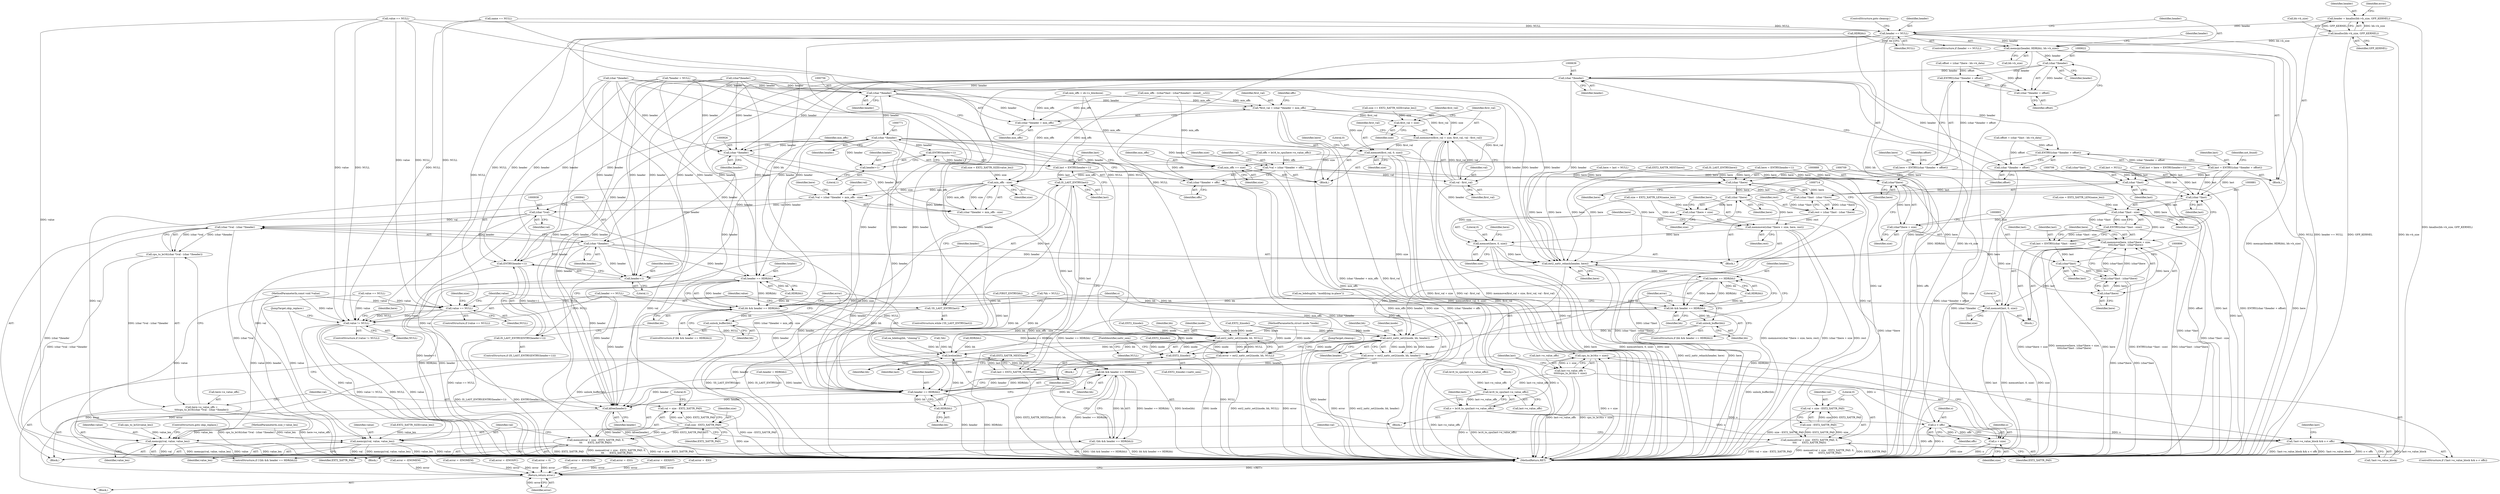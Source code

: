 digraph "0_linux_be0726d33cb8f411945884664924bed3cb8c70ee_10@API" {
"1000579" [label="(Call,header = kmalloc(bh->b_size, GFP_KERNEL))"];
"1000581" [label="(Call,kmalloc(bh->b_size, GFP_KERNEL))"];
"1000591" [label="(Call,header == NULL)"];
"1000595" [label="(Call,memcpy(header, HDR(bh), bh->b_size))"];
"1000621" [label="(Call,(char *)header)"];
"1000619" [label="(Call,ENTRY((char *)header + offset))"];
"1000617" [label="(Call,here = ENTRY((char *)header + offset))"];
"1000708" [label="(Call,(char *)here)"];
"1000704" [label="(Call,(char *)last - (char *)here)"];
"1000702" [label="(Call,rest = (char *)last - (char *)here)"];
"1000711" [label="(Call,memmove((char *)here + size, here, rest))"];
"1000719" [label="(Call,memset(here, 0, size))"];
"1000980" [label="(Call,ext2_xattr_rehash(header, here))"];
"1000986" [label="(Call,header == HDR(bh))"];
"1000984" [label="(Call,bh && header == HDR(bh))"];
"1000990" [label="(Call,unlock_buffer(bh))"];
"1000994" [label="(Call,ext2_xattr_set2(inode, bh, header))"];
"1000992" [label="(Call,error = ext2_xattr_set2(inode, bh, header))"];
"1001017" [label="(Return,return error;)"];
"1000999" [label="(Call,brelse(bh))"];
"1001003" [label="(Call,bh && header == HDR(bh))"];
"1001002" [label="(Call,!(bh && header == HDR(bh)))"];
"1001007" [label="(Call,HDR(bh))"];
"1001005" [label="(Call,header == HDR(bh))"];
"1001009" [label="(Call,kfree(header))"];
"1001014" [label="(Call,EXT2_I(inode))"];
"1000713" [label="(Call,(char *)here)"];
"1000712" [label="(Call,(char *)here + size)"];
"1000887" [label="(Call,(char*)here)"];
"1000884" [label="(Call,memmove(here, (char*)here + size,\n\t\t\t\t(char*)last - (char*)here))"];
"1000886" [label="(Call,(char*)here + size)"];
"1000895" [label="(Call,(char*)here)"];
"1000891" [label="(Call,(char*)last - (char*)here)"];
"1000620" [label="(Call,(char *)header + offset)"];
"1000638" [label="(Call,(char *)header)"];
"1000636" [label="(Call,ENTRY((char *)header + offset))"];
"1000634" [label="(Call,last = ENTRY((char *)header + offset))"];
"1000705" [label="(Call,(char *)last)"];
"1000880" [label="(Call,(char *)last)"];
"1000879" [label="(Call,(char *)last - size)"];
"1000878" [label="(Call,ENTRY((char *)last - size))"];
"1000876" [label="(Call,last = ENTRY((char *)last - size))"];
"1000892" [label="(Call,(char*)last)"];
"1000898" [label="(Call,memset(last, 0, size))"];
"1000637" [label="(Call,(char *)header + offset)"];
"1000755" [label="(Call,(char *)header)"];
"1000752" [label="(Call,*first_val = (char *)header + min_offs)"];
"1000807" [label="(Call,memmove(first_val + size, first_val, val - first_val))"];
"1000815" [label="(Call,memset(first_val, 0, size))"];
"1000824" [label="(Call,min_offs += size)"];
"1000928" [label="(Call,min_offs - size)"];
"1000922" [label="(Call,*val = (char *)header + min_offs - size)"];
"1000937" [label="(Call,(char *)val)"];
"1000936" [label="(Call,(char *)val - (char *)header)"];
"1000935" [label="(Call,cpu_to_le16((char *)val - (char *)header))"];
"1000931" [label="(Call,here->e_value_offs =\n\t\t\t\tcpu_to_le16((char *)val - (char *)header))"];
"1000943" [label="(Call,memset(val + size - EXT2_XATTR_PAD, 0,\n\t\t\t       EXT2_XATTR_PAD))"];
"1000944" [label="(Call,val + size - EXT2_XATTR_PAD)"];
"1000951" [label="(Call,memcpy(val, value, value_len))"];
"1000924" [label="(Call,(char *)header + min_offs - size)"];
"1000946" [label="(Call,size - EXT2_XATTR_PAD)"];
"1000858" [label="(Call,cpu_to_le16(o + size))"];
"1000854" [label="(Call,last->e_value_offs =\n\t\t\t\t\t\tcpu_to_le16(o + size))"];
"1000841" [label="(Call,le16_to_cpu(last->e_value_offs))"];
"1000839" [label="(Call,o = le16_to_cpu(last->e_value_offs))"];
"1000851" [label="(Call,o < offs)"];
"1000846" [label="(Call,!last->e_value_block && o < offs)"];
"1000859" [label="(Call,o + size)"];
"1000808" [label="(Call,first_val + size)"];
"1000812" [label="(Call,val - first_val)"];
"1000754" [label="(Call,(char *)header + min_offs)"];
"1000770" [label="(Call,(char *)header)"];
"1000767" [label="(Call,*val = (char *)header + offs)"];
"1000794" [label="(Call,memset(val + size - EXT2_XATTR_PAD, 0,\n\t\t\t\t       EXT2_XATTR_PAD))"];
"1000795" [label="(Call,val + size - EXT2_XATTR_PAD)"];
"1000802" [label="(Call,memcpy(val, value, value_len))"];
"1000769" [label="(Call,(char *)header + offs)"];
"1000829" [label="(Call,ENTRY(header+1))"];
"1000827" [label="(Call,last = ENTRY(header+1))"];
"1000835" [label="(Call,IS_LAST_ENTRY(last))"];
"1000834" [label="(Call,!IS_LAST_ENTRY(last))"];
"1000864" [label="(Call,EXT2_XATTR_NEXT(last))"];
"1000862" [label="(Call,last = EXT2_XATTR_NEXT(last))"];
"1000830" [label="(Call,header+1)"];
"1000925" [label="(Call,(char *)header)"];
"1000940" [label="(Call,(char *)header)"];
"1000958" [label="(Call,ENTRY(header+1))"];
"1000957" [label="(Call,IS_LAST_ENTRY(ENTRY(header+1)))"];
"1000959" [label="(Call,header+1)"];
"1000966" [label="(Call,header == HDR(bh))"];
"1000964" [label="(Call,bh && header == HDR(bh))"];
"1000970" [label="(Call,unlock_buffer(bh))"];
"1000974" [label="(Call,ext2_xattr_set2(inode, bh, NULL))"];
"1000972" [label="(Call,error = ext2_xattr_set2(inode, bh, NULL))"];
"1000867" [label="(Call,value == NULL)"];
"1000903" [label="(Call,value != NULL)"];
"1000930" [label="(Identifier,size)"];
"1000129" [label="(MethodParameterIn,const void *value)"];
"1000980" [label="(Call,ext2_xattr_rehash(header, here))"];
"1000840" [label="(Identifier,o)"];
"1000810" [label="(Identifier,size)"];
"1000960" [label="(Identifier,header)"];
"1000770" [label="(Call,(char *)header)"];
"1000883" [label="(Identifier,size)"];
"1000620" [label="(Call,(char *)header + offset)"];
"1000687" [label="(Call,here = ENTRY(header+1))"];
"1001019" [label="(MethodReturn,RET)"];
"1000929" [label="(Identifier,min_offs)"];
"1000651" [label="(Call,error = -ENOMEM)"];
"1000817" [label="(Literal,0)"];
"1000873" [label="(Identifier,size)"];
"1000783" [label="(Call,size == EXT2_XATTR_SIZE(value_len))"];
"1000444" [label="(Call,here = last = NULL)"];
"1000879" [label="(Call,(char *)last - size)"];
"1000835" [label="(Call,IS_LAST_ENTRY(last))"];
"1000568" [label="(Block,)"];
"1000722" [label="(Identifier,size)"];
"1000955" [label="(JumpTarget,skip_replace:)"];
"1000925" [label="(Call,(char *)header)"];
"1000847" [label="(Call,!last->e_value_block)"];
"1000295" [label="(Call,IS_LAST_ENTRY(here))"];
"1000703" [label="(Identifier,rest)"];
"1000599" [label="(Call,bh->b_size)"];
"1000949" [label="(Literal,0)"];
"1000826" [label="(Identifier,size)"];
"1000979" [label="(Block,)"];
"1000864" [label="(Call,EXT2_XATTR_NEXT(last))"];
"1000581" [label="(Call,kmalloc(bh->b_size, GFP_KERNEL))"];
"1000897" [label="(Identifier,here)"];
"1000988" [label="(Call,HDR(bh))"];
"1000852" [label="(Identifier,o)"];
"1000796" [label="(Identifier,val)"];
"1001000" [label="(Identifier,bh)"];
"1000865" [label="(Identifier,last)"];
"1000695" [label="(Block,)"];
"1000877" [label="(Identifier,last)"];
"1000933" [label="(Identifier,here)"];
"1000173" [label="(Call,value == NULL)"];
"1000594" [label="(ControlStructure,goto cleanup;)"];
"1000952" [label="(Identifier,val)"];
"1000708" [label="(Call,(char *)here)"];
"1001018" [label="(Identifier,error)"];
"1000829" [label="(Call,ENTRY(header+1))"];
"1000592" [label="(Identifier,header)"];
"1000586" [label="(Call,error = -ENOMEM)"];
"1000856" [label="(Identifier,last)"];
"1000757" [label="(Identifier,header)"];
"1000859" [label="(Call,o + size)"];
"1000931" [label="(Call,here->e_value_offs =\n\t\t\t\tcpu_to_le16((char *)val - (char *)header))"];
"1000809" [label="(Identifier,first_val)"];
"1000585" [label="(Identifier,GFP_KERNEL)"];
"1001014" [label="(Call,EXT2_I(inode))"];
"1000965" [label="(Identifier,bh)"];
"1000301" [label="(Call,EXT2_XATTR_NEXT(here))"];
"1000985" [label="(Identifier,bh)"];
"1000800" [label="(Literal,0)"];
"1000596" [label="(Identifier,header)"];
"1000993" [label="(Identifier,error)"];
"1001004" [label="(Identifier,bh)"];
"1000940" [label="(Call,(char *)header)"];
"1000828" [label="(Identifier,last)"];
"1000915" [label="(Block,)"];
"1000837" [label="(Block,)"];
"1000792" [label="(Call,cpu_to_le32(value_len))"];
"1000869" [label="(Identifier,NULL)"];
"1000839" [label="(Call,o = le16_to_cpu(last->e_value_offs))"];
"1000983" [label="(ControlStructure,if (bh && header == HDR(bh)))"];
"1000812" [label="(Call,val - first_val)"];
"1000711" [label="(Call,memmove((char *)here + size, here, rest))"];
"1000946" [label="(Call,size - EXT2_XATTR_PAD)"];
"1000814" [label="(Identifier,first_val)"];
"1000715" [label="(Identifier,here)"];
"1000803" [label="(Identifier,val)"];
"1000797" [label="(Call,size - EXT2_XATTR_PAD)"];
"1001017" [label="(Return,return error;)"];
"1000625" [label="(Call,offset = (char *)last - bh->b_data)"];
"1000821" [label="(Identifier,here)"];
"1001009" [label="(Call,kfree(header))"];
"1000818" [label="(Identifier,size)"];
"1000970" [label="(Call,unlock_buffer(bh))"];
"1000787" [label="(Block,)"];
"1000884" [label="(Call,memmove(here, (char*)here + size,\n\t\t\t\t(char*)last - (char*)here))"];
"1000959" [label="(Call,header+1)"];
"1000845" [label="(ControlStructure,if (!last->e_value_block && o < offs))"];
"1000991" [label="(Identifier,bh)"];
"1000801" [label="(Identifier,EXT2_XATTR_PAD)"];
"1000986" [label="(Call,header == HDR(bh))"];
"1000939" [label="(Identifier,val)"];
"1000752" [label="(Call,*first_val = (char *)header + min_offs)"];
"1000846" [label="(Call,!last->e_value_block && o < offs)"];
"1000886" [label="(Call,(char*)here + size)"];
"1001013" [label="(Call,EXT2_I(inode)->xattr_sem)"];
"1000641" [label="(Identifier,offset)"];
"1000996" [label="(Identifier,bh)"];
"1000943" [label="(Call,memset(val + size - EXT2_XATTR_PAD, 0,\n\t\t\t       EXT2_XATTR_PAD))"];
"1000950" [label="(Identifier,EXT2_XATTR_PAD)"];
"1000899" [label="(Identifier,last)"];
"1000281" [label="(Call,EXT2_I(inode))"];
"1000755" [label="(Call,(char *)header)"];
"1000872" [label="(Call,size = EXT2_XATTR_LEN(name_len))"];
"1000597" [label="(Call,HDR(bh))"];
"1001007" [label="(Call,HDR(bh))"];
"1000640" [label="(Identifier,header)"];
"1000523" [label="(Call,error = -ENOSPC)"];
"1000685" [label="(Call,last = here = ENTRY(header+1))"];
"1000935" [label="(Call,cpu_to_le16((char *)val - (char *)header))"];
"1000802" [label="(Call,memcpy(val, value, value_len))"];
"1000126" [label="(MethodParameterIn,struct inode *inode)"];
"1000836" [label="(Identifier,last)"];
"1000702" [label="(Call,rest = (char *)last - (char *)here)"];
"1000901" [label="(Identifier,size)"];
"1000834" [label="(Call,!IS_LAST_ENTRY(last))"];
"1000833" [label="(ControlStructure,while (!IS_LAST_ENTRY(last)))"];
"1000957" [label="(Call,IS_LAST_ENTRY(ENTRY(header+1)))"];
"1000968" [label="(Call,HDR(bh))"];
"1000419" [label="(Call,min_offs - ((char*)last - (char*)header) - sizeof(__u32))"];
"1000966" [label="(Call,header == HDR(bh))"];
"1001006" [label="(Identifier,header)"];
"1000591" [label="(Call,header == NULL)"];
"1000895" [label="(Call,(char*)here)"];
"1000878" [label="(Call,ENTRY((char *)last - size))"];
"1000853" [label="(Identifier,offs)"];
"1000576" [label="(Call,ea_bdebug(bh, \"cloning\"))"];
"1000917" [label="(Call,size = EXT2_XATTR_SIZE(value_len))"];
"1000725" [label="(Identifier,here)"];
"1000841" [label="(Call,le16_to_cpu(last->e_value_offs))"];
"1000861" [label="(Identifier,size)"];
"1000211" [label="(Call,EXT2_I(inode))"];
"1000769" [label="(Call,(char *)header + offs)"];
"1000898" [label="(Call,memset(last, 0, size))"];
"1000982" [label="(Identifier,here)"];
"1000999" [label="(Call,brelse(bh))"];
"1000582" [label="(Call,bh->b_size)"];
"1000718" [label="(Identifier,rest)"];
"1000712" [label="(Call,(char *)here + size)"];
"1000758" [label="(Identifier,min_offs)"];
"1000889" [label="(Identifier,here)"];
"1000954" [label="(Identifier,value_len)"];
"1000942" [label="(Identifier,header)"];
"1000721" [label="(Literal,0)"];
"1000974" [label="(Call,ext2_xattr_set2(inode, bh, NULL))"];
"1000140" [label="(Call,*bh = NULL)"];
"1000892" [label="(Call,(char*)last)"];
"1000904" [label="(Identifier,value)"];
"1000815" [label="(Call,memset(first_val, 0, size))"];
"1000832" [label="(Literal,1)"];
"1000922" [label="(Call,*val = (char *)header + min_offs - size)"];
"1000580" [label="(Identifier,header)"];
"1000890" [label="(Identifier,size)"];
"1000768" [label="(Identifier,val)"];
"1000621" [label="(Call,(char *)header)"];
"1000867" [label="(Call,value == NULL)"];
"1000403" [label="(Call,le16_to_cpu(last->e_value_offs))"];
"1000461" [label="(Call,error = 0)"];
"1000767" [label="(Call,*val = (char *)header + offs)"];
"1001001" [label="(ControlStructure,if (!(bh && header == HDR(bh))))"];
"1000936" [label="(Call,(char *)val - (char *)header)"];
"1000987" [label="(Identifier,header)"];
"1000981" [label="(Identifier,header)"];
"1001015" [label="(Identifier,inode)"];
"1000807" [label="(Call,memmove(first_val + size, first_val, val - first_val))"];
"1000220" [label="(Call,EXT2_I(inode))"];
"1000794" [label="(Call,memset(val + size - EXT2_XATTR_PAD, 0,\n\t\t\t\t       EXT2_XATTR_PAD))"];
"1000994" [label="(Call,ext2_xattr_set2(inode, bh, header))"];
"1000808" [label="(Call,first_val + size)"];
"1000963" [label="(ControlStructure,if (bh && header == HDR(bh)))"];
"1000855" [label="(Call,last->e_value_offs)"];
"1000976" [label="(Identifier,bh)"];
"1000891" [label="(Call,(char*)last - (char*)here)"];
"1000997" [label="(Identifier,header)"];
"1000998" [label="(JumpTarget,cleanup:)"];
"1000923" [label="(Identifier,val)"];
"1000707" [label="(Identifier,last)"];
"1000452" [label="(Call,error = -ENODATA)"];
"1000619" [label="(Call,ENTRY((char *)header + offset))"];
"1000228" [label="(Call,!bh)"];
"1000990" [label="(Call,unlock_buffer(bh))"];
"1000894" [label="(Identifier,last)"];
"1000967" [label="(Identifier,header)"];
"1000795" [label="(Call,val + size - EXT2_XATTR_PAD)"];
"1000180" [label="(Call,name == NULL)"];
"1000947" [label="(Identifier,size)"];
"1000992" [label="(Call,error = ext2_xattr_set2(inode, bh, header))"];
"1000860" [label="(Identifier,o)"];
"1000587" [label="(Identifier,error)"];
"1000423" [label="(Call,(char*)last)"];
"1000223" [label="(Call,error = -EIO)"];
"1000858" [label="(Call,cpu_to_le16(o + size))"];
"1000130" [label="(MethodParameterIn,size_t value_len)"];
"1000465" [label="(Call,value == NULL)"];
"1001002" [label="(Call,!(bh && header == HDR(bh)))"];
"1000710" [label="(Identifier,here)"];
"1001008" [label="(Identifier,bh)"];
"1001003" [label="(Call,bh && header == HDR(bh))"];
"1000854" [label="(Call,last->e_value_offs =\n\t\t\t\t\t\tcpu_to_le16(o + size))"];
"1001010" [label="(Identifier,header)"];
"1000825" [label="(Identifier,min_offs)"];
"1000903" [label="(Call,value != NULL)"];
"1000816" [label="(Identifier,first_val)"];
"1000754" [label="(Call,(char *)header + min_offs)"];
"1000851" [label="(Call,o < offs)"];
"1000663" [label="(Call,(char *)header)"];
"1000753" [label="(Identifier,first_val)"];
"1000995" [label="(Identifier,inode)"];
"1000868" [label="(Identifier,value)"];
"1000876" [label="(Call,last = ENTRY((char *)last - size))"];
"1001005" [label="(Call,header == HDR(bh))"];
"1000291" [label="(Call,FIRST_ENTRY(bh))"];
"1000618" [label="(Identifier,here)"];
"1000973" [label="(Identifier,error)"];
"1000882" [label="(Identifier,last)"];
"1000958" [label="(Call,ENTRY(header+1))"];
"1000471" [label="(Call,error = -EEXIST)"];
"1000595" [label="(Call,memcpy(header, HDR(bh), bh->b_size))"];
"1000945" [label="(Identifier,val)"];
"1000927" [label="(Identifier,header)"];
"1000697" [label="(Call,size = EXT2_XATTR_LEN(name_len))"];
"1000951" [label="(Call,memcpy(val, value, value_len))"];
"1000900" [label="(Literal,0)"];
"1000638" [label="(Call,(char *)header)"];
"1000961" [label="(Literal,1)"];
"1000880" [label="(Call,(char *)last)"];
"1000905" [label="(Identifier,NULL)"];
"1000805" [label="(Identifier,value_len)"];
"1000806" [label="(ControlStructure,goto skip_replace;)"];
"1000656" [label="(Call,header == NULL)"];
"1000761" [label="(Identifier,offs)"];
"1000626" [label="(Identifier,offset)"];
"1000804" [label="(Identifier,value)"];
"1000937" [label="(Call,(char *)val)"];
"1000953" [label="(Identifier,value)"];
"1000919" [label="(Call,EXT2_XATTR_SIZE(value_len))"];
"1000750" [label="(Block,)"];
"1000560" [label="(Call,ea_bdebug(bh, \"modifying in-place\"))"];
"1000716" [label="(Identifier,size)"];
"1000760" [label="(Call,offs = le16_to_cpu(here->e_value_offs))"];
"1000579" [label="(Call,header = kmalloc(bh->b_size, GFP_KERNEL))"];
"1000717" [label="(Identifier,here)"];
"1000928" [label="(Call,min_offs - size)"];
"1000637" [label="(Call,(char *)header + offset)"];
"1000705" [label="(Call,(char *)last)"];
"1000887" [label="(Call,(char*)here)"];
"1000284" [label="(Call,error = -EIO)"];
"1000446" [label="(Call,last = NULL)"];
"1000634" [label="(Call,last = ENTRY((char *)header + offset))"];
"1000152" [label="(Call,min_offs = sb->s_blocksize)"];
"1000831" [label="(Identifier,header)"];
"1000849" [label="(Identifier,last)"];
"1000909" [label="(Identifier,here)"];
"1000132" [label="(Block,)"];
"1000962" [label="(Block,)"];
"1000773" [label="(Identifier,offs)"];
"1000623" [label="(Identifier,header)"];
"1000617" [label="(Call,here = ENTRY((char *)header + offset))"];
"1000870" [label="(Block,)"];
"1000971" [label="(Identifier,bh)"];
"1000977" [label="(Identifier,NULL)"];
"1000246" [label="(Call,HDR(bh))"];
"1000636" [label="(Call,ENTRY((char *)header + offset))"];
"1000932" [label="(Call,here->e_value_offs)"];
"1000772" [label="(Identifier,header)"];
"1000830" [label="(Call,header+1)"];
"1000866" [label="(ControlStructure,if (value == NULL))"];
"1000720" [label="(Identifier,here)"];
"1000244" [label="(Call,header = HDR(bh))"];
"1000811" [label="(Identifier,first_val)"];
"1000813" [label="(Identifier,val)"];
"1000924" [label="(Call,(char *)header + min_offs - size)"];
"1000863" [label="(Identifier,last)"];
"1000827" [label="(Call,last = ENTRY(header+1))"];
"1000593" [label="(Identifier,NULL)"];
"1000604" [label="(Identifier,header)"];
"1000972" [label="(Call,error = ext2_xattr_set2(inode, bh, NULL))"];
"1000776" [label="(Identifier,size)"];
"1000984" [label="(Call,bh && header == HDR(bh))"];
"1000590" [label="(ControlStructure,if (header == NULL))"];
"1000944" [label="(Call,val + size - EXT2_XATTR_PAD)"];
"1000635" [label="(Identifier,last)"];
"1000842" [label="(Call,last->e_value_offs)"];
"1000902" [label="(ControlStructure,if (value != NULL))"];
"1000719" [label="(Call,memset(here, 0, size))"];
"1001016" [label="(FieldIdentifier,xattr_sem)"];
"1000885" [label="(Identifier,here)"];
"1000624" [label="(Identifier,offset)"];
"1000704" [label="(Call,(char *)last - (char *)here)"];
"1000144" [label="(Call,*header = NULL)"];
"1000426" [label="(Call,(char*)header)"];
"1000824" [label="(Call,min_offs += size)"];
"1000948" [label="(Identifier,EXT2_XATTR_PAD)"];
"1000956" [label="(ControlStructure,if (IS_LAST_ENTRY(ENTRY(header+1))))"];
"1000975" [label="(Identifier,inode)"];
"1000713" [label="(Call,(char *)here)"];
"1000608" [label="(Call,offset = (char *)here - bh->b_data)"];
"1000862" [label="(Call,last = EXT2_XATTR_NEXT(last))"];
"1000694" [label="(Identifier,not_found)"];
"1000964" [label="(Call,bh && header == HDR(bh))"];
"1000579" -> "1000568"  [label="AST: "];
"1000579" -> "1000581"  [label="CFG: "];
"1000580" -> "1000579"  [label="AST: "];
"1000581" -> "1000579"  [label="AST: "];
"1000587" -> "1000579"  [label="CFG: "];
"1000579" -> "1001019"  [label="DDG: kmalloc(bh->b_size, GFP_KERNEL)"];
"1000581" -> "1000579"  [label="DDG: bh->b_size"];
"1000581" -> "1000579"  [label="DDG: GFP_KERNEL"];
"1000579" -> "1000591"  [label="DDG: header"];
"1000581" -> "1000585"  [label="CFG: "];
"1000582" -> "1000581"  [label="AST: "];
"1000585" -> "1000581"  [label="AST: "];
"1000581" -> "1001019"  [label="DDG: bh->b_size"];
"1000581" -> "1001019"  [label="DDG: GFP_KERNEL"];
"1000581" -> "1000595"  [label="DDG: bh->b_size"];
"1000591" -> "1000590"  [label="AST: "];
"1000591" -> "1000593"  [label="CFG: "];
"1000592" -> "1000591"  [label="AST: "];
"1000593" -> "1000591"  [label="AST: "];
"1000594" -> "1000591"  [label="CFG: "];
"1000596" -> "1000591"  [label="CFG: "];
"1000591" -> "1001019"  [label="DDG: header"];
"1000591" -> "1001019"  [label="DDG: header == NULL"];
"1000591" -> "1001019"  [label="DDG: NULL"];
"1000180" -> "1000591"  [label="DDG: NULL"];
"1000465" -> "1000591"  [label="DDG: NULL"];
"1000591" -> "1000595"  [label="DDG: header"];
"1000591" -> "1000867"  [label="DDG: NULL"];
"1000591" -> "1000903"  [label="DDG: NULL"];
"1000591" -> "1000974"  [label="DDG: NULL"];
"1000591" -> "1001005"  [label="DDG: header"];
"1000591" -> "1001009"  [label="DDG: header"];
"1000595" -> "1000568"  [label="AST: "];
"1000595" -> "1000599"  [label="CFG: "];
"1000596" -> "1000595"  [label="AST: "];
"1000597" -> "1000595"  [label="AST: "];
"1000599" -> "1000595"  [label="AST: "];
"1000604" -> "1000595"  [label="CFG: "];
"1000595" -> "1001019"  [label="DDG: bh->b_size"];
"1000595" -> "1001019"  [label="DDG: memcpy(header, HDR(bh), bh->b_size)"];
"1000595" -> "1001019"  [label="DDG: HDR(bh)"];
"1000597" -> "1000595"  [label="DDG: bh"];
"1000595" -> "1000621"  [label="DDG: header"];
"1000621" -> "1000620"  [label="AST: "];
"1000621" -> "1000623"  [label="CFG: "];
"1000622" -> "1000621"  [label="AST: "];
"1000623" -> "1000621"  [label="AST: "];
"1000624" -> "1000621"  [label="CFG: "];
"1000621" -> "1000619"  [label="DDG: header"];
"1000621" -> "1000620"  [label="DDG: header"];
"1000621" -> "1000638"  [label="DDG: header"];
"1000619" -> "1000617"  [label="AST: "];
"1000619" -> "1000620"  [label="CFG: "];
"1000620" -> "1000619"  [label="AST: "];
"1000617" -> "1000619"  [label="CFG: "];
"1000619" -> "1000617"  [label="DDG: (char *)header + offset"];
"1000608" -> "1000619"  [label="DDG: offset"];
"1000617" -> "1000568"  [label="AST: "];
"1000618" -> "1000617"  [label="AST: "];
"1000626" -> "1000617"  [label="CFG: "];
"1000617" -> "1001019"  [label="DDG: here"];
"1000617" -> "1000708"  [label="DDG: here"];
"1000617" -> "1000887"  [label="DDG: here"];
"1000617" -> "1000980"  [label="DDG: here"];
"1000708" -> "1000704"  [label="AST: "];
"1000708" -> "1000710"  [label="CFG: "];
"1000709" -> "1000708"  [label="AST: "];
"1000710" -> "1000708"  [label="AST: "];
"1000704" -> "1000708"  [label="CFG: "];
"1000708" -> "1000704"  [label="DDG: here"];
"1000444" -> "1000708"  [label="DDG: here"];
"1000687" -> "1000708"  [label="DDG: here"];
"1000295" -> "1000708"  [label="DDG: here"];
"1000301" -> "1000708"  [label="DDG: here"];
"1000708" -> "1000713"  [label="DDG: here"];
"1000704" -> "1000702"  [label="AST: "];
"1000705" -> "1000704"  [label="AST: "];
"1000702" -> "1000704"  [label="CFG: "];
"1000704" -> "1001019"  [label="DDG: (char *)last"];
"1000704" -> "1000702"  [label="DDG: (char *)last"];
"1000704" -> "1000702"  [label="DDG: (char *)here"];
"1000705" -> "1000704"  [label="DDG: last"];
"1000702" -> "1000695"  [label="AST: "];
"1000703" -> "1000702"  [label="AST: "];
"1000714" -> "1000702"  [label="CFG: "];
"1000702" -> "1001019"  [label="DDG: (char *)last - (char *)here"];
"1000702" -> "1000711"  [label="DDG: rest"];
"1000711" -> "1000695"  [label="AST: "];
"1000711" -> "1000718"  [label="CFG: "];
"1000712" -> "1000711"  [label="AST: "];
"1000717" -> "1000711"  [label="AST: "];
"1000718" -> "1000711"  [label="AST: "];
"1000720" -> "1000711"  [label="CFG: "];
"1000711" -> "1001019"  [label="DDG: memmove((char *)here + size, here, rest)"];
"1000711" -> "1001019"  [label="DDG: (char *)here + size"];
"1000711" -> "1001019"  [label="DDG: rest"];
"1000713" -> "1000711"  [label="DDG: here"];
"1000697" -> "1000711"  [label="DDG: size"];
"1000711" -> "1000719"  [label="DDG: here"];
"1000719" -> "1000695"  [label="AST: "];
"1000719" -> "1000722"  [label="CFG: "];
"1000720" -> "1000719"  [label="AST: "];
"1000721" -> "1000719"  [label="AST: "];
"1000722" -> "1000719"  [label="AST: "];
"1000725" -> "1000719"  [label="CFG: "];
"1000719" -> "1001019"  [label="DDG: here"];
"1000719" -> "1001019"  [label="DDG: memset(here, 0, size)"];
"1000719" -> "1001019"  [label="DDG: size"];
"1000697" -> "1000719"  [label="DDG: size"];
"1000719" -> "1000980"  [label="DDG: here"];
"1000980" -> "1000979"  [label="AST: "];
"1000980" -> "1000982"  [label="CFG: "];
"1000981" -> "1000980"  [label="AST: "];
"1000982" -> "1000980"  [label="AST: "];
"1000985" -> "1000980"  [label="CFG: "];
"1000980" -> "1001019"  [label="DDG: here"];
"1000980" -> "1001019"  [label="DDG: ext2_xattr_rehash(header, here)"];
"1000426" -> "1000980"  [label="DDG: header"];
"1000638" -> "1000980"  [label="DDG: header"];
"1000940" -> "1000980"  [label="DDG: header"];
"1000144" -> "1000980"  [label="DDG: header"];
"1000770" -> "1000980"  [label="DDG: header"];
"1000663" -> "1000980"  [label="DDG: header"];
"1000884" -> "1000980"  [label="DDG: here"];
"1000444" -> "1000980"  [label="DDG: here"];
"1000687" -> "1000980"  [label="DDG: here"];
"1000295" -> "1000980"  [label="DDG: here"];
"1000301" -> "1000980"  [label="DDG: here"];
"1000980" -> "1000986"  [label="DDG: header"];
"1000980" -> "1000994"  [label="DDG: header"];
"1000986" -> "1000984"  [label="AST: "];
"1000986" -> "1000988"  [label="CFG: "];
"1000987" -> "1000986"  [label="AST: "];
"1000988" -> "1000986"  [label="AST: "];
"1000984" -> "1000986"  [label="CFG: "];
"1000986" -> "1001019"  [label="DDG: HDR(bh)"];
"1000986" -> "1000984"  [label="DDG: header"];
"1000986" -> "1000984"  [label="DDG: HDR(bh)"];
"1000988" -> "1000986"  [label="DDG: bh"];
"1000986" -> "1000994"  [label="DDG: header"];
"1000984" -> "1000983"  [label="AST: "];
"1000984" -> "1000985"  [label="CFG: "];
"1000985" -> "1000984"  [label="AST: "];
"1000991" -> "1000984"  [label="CFG: "];
"1000993" -> "1000984"  [label="CFG: "];
"1000291" -> "1000984"  [label="DDG: bh"];
"1000597" -> "1000984"  [label="DDG: bh"];
"1000988" -> "1000984"  [label="DDG: bh"];
"1000140" -> "1000984"  [label="DDG: bh"];
"1000560" -> "1000984"  [label="DDG: bh"];
"1000984" -> "1000990"  [label="DDG: bh"];
"1000984" -> "1000994"  [label="DDG: bh"];
"1000984" -> "1001003"  [label="DDG: header == HDR(bh)"];
"1000990" -> "1000983"  [label="AST: "];
"1000990" -> "1000991"  [label="CFG: "];
"1000991" -> "1000990"  [label="AST: "];
"1000993" -> "1000990"  [label="CFG: "];
"1000990" -> "1001019"  [label="DDG: unlock_buffer(bh)"];
"1000990" -> "1000994"  [label="DDG: bh"];
"1000994" -> "1000992"  [label="AST: "];
"1000994" -> "1000997"  [label="CFG: "];
"1000995" -> "1000994"  [label="AST: "];
"1000996" -> "1000994"  [label="AST: "];
"1000997" -> "1000994"  [label="AST: "];
"1000992" -> "1000994"  [label="CFG: "];
"1000994" -> "1001019"  [label="DDG: header"];
"1000994" -> "1000992"  [label="DDG: inode"];
"1000994" -> "1000992"  [label="DDG: bh"];
"1000994" -> "1000992"  [label="DDG: header"];
"1000220" -> "1000994"  [label="DDG: inode"];
"1000211" -> "1000994"  [label="DDG: inode"];
"1000126" -> "1000994"  [label="DDG: inode"];
"1000994" -> "1000999"  [label="DDG: bh"];
"1000994" -> "1001005"  [label="DDG: header"];
"1000994" -> "1001009"  [label="DDG: header"];
"1000994" -> "1001014"  [label="DDG: inode"];
"1000992" -> "1000979"  [label="AST: "];
"1000993" -> "1000992"  [label="AST: "];
"1000998" -> "1000992"  [label="CFG: "];
"1000992" -> "1001019"  [label="DDG: error"];
"1000992" -> "1001019"  [label="DDG: ext2_xattr_set2(inode, bh, header)"];
"1000992" -> "1001017"  [label="DDG: error"];
"1001017" -> "1000132"  [label="AST: "];
"1001017" -> "1001018"  [label="CFG: "];
"1001018" -> "1001017"  [label="AST: "];
"1001019" -> "1001017"  [label="CFG: "];
"1001017" -> "1001019"  [label="DDG: <RET>"];
"1001018" -> "1001017"  [label="DDG: error"];
"1000284" -> "1001017"  [label="DDG: error"];
"1000523" -> "1001017"  [label="DDG: error"];
"1000471" -> "1001017"  [label="DDG: error"];
"1000651" -> "1001017"  [label="DDG: error"];
"1000586" -> "1001017"  [label="DDG: error"];
"1000972" -> "1001017"  [label="DDG: error"];
"1000452" -> "1001017"  [label="DDG: error"];
"1000461" -> "1001017"  [label="DDG: error"];
"1000223" -> "1001017"  [label="DDG: error"];
"1000999" -> "1000132"  [label="AST: "];
"1000999" -> "1001000"  [label="CFG: "];
"1001000" -> "1000999"  [label="AST: "];
"1001004" -> "1000999"  [label="CFG: "];
"1000999" -> "1001019"  [label="DDG: brelse(bh)"];
"1000291" -> "1000999"  [label="DDG: bh"];
"1000576" -> "1000999"  [label="DDG: bh"];
"1000140" -> "1000999"  [label="DDG: bh"];
"1000228" -> "1000999"  [label="DDG: bh"];
"1000974" -> "1000999"  [label="DDG: bh"];
"1000246" -> "1000999"  [label="DDG: bh"];
"1000999" -> "1001003"  [label="DDG: bh"];
"1000999" -> "1001007"  [label="DDG: bh"];
"1001003" -> "1001002"  [label="AST: "];
"1001003" -> "1001004"  [label="CFG: "];
"1001003" -> "1001005"  [label="CFG: "];
"1001004" -> "1001003"  [label="AST: "];
"1001005" -> "1001003"  [label="AST: "];
"1001002" -> "1001003"  [label="CFG: "];
"1001003" -> "1001019"  [label="DDG: bh"];
"1001003" -> "1001019"  [label="DDG: header == HDR(bh)"];
"1001003" -> "1001002"  [label="DDG: bh"];
"1001003" -> "1001002"  [label="DDG: header == HDR(bh)"];
"1001007" -> "1001003"  [label="DDG: bh"];
"1000964" -> "1001003"  [label="DDG: header == HDR(bh)"];
"1001005" -> "1001003"  [label="DDG: header"];
"1001005" -> "1001003"  [label="DDG: HDR(bh)"];
"1001002" -> "1001001"  [label="AST: "];
"1001010" -> "1001002"  [label="CFG: "];
"1001015" -> "1001002"  [label="CFG: "];
"1001002" -> "1001019"  [label="DDG: bh && header == HDR(bh)"];
"1001002" -> "1001019"  [label="DDG: !(bh && header == HDR(bh))"];
"1001007" -> "1001005"  [label="AST: "];
"1001007" -> "1001008"  [label="CFG: "];
"1001008" -> "1001007"  [label="AST: "];
"1001005" -> "1001007"  [label="CFG: "];
"1001007" -> "1001005"  [label="DDG: bh"];
"1001006" -> "1001005"  [label="AST: "];
"1001005" -> "1001019"  [label="DDG: HDR(bh)"];
"1001005" -> "1001019"  [label="DDG: header"];
"1000426" -> "1001005"  [label="DDG: header"];
"1000966" -> "1001005"  [label="DDG: header"];
"1000244" -> "1001005"  [label="DDG: header"];
"1000144" -> "1001005"  [label="DDG: header"];
"1000656" -> "1001005"  [label="DDG: header"];
"1000638" -> "1001005"  [label="DDG: header"];
"1000940" -> "1001005"  [label="DDG: header"];
"1000770" -> "1001005"  [label="DDG: header"];
"1000663" -> "1001005"  [label="DDG: header"];
"1001005" -> "1001009"  [label="DDG: header"];
"1001009" -> "1001001"  [label="AST: "];
"1001009" -> "1001010"  [label="CFG: "];
"1001010" -> "1001009"  [label="AST: "];
"1001015" -> "1001009"  [label="CFG: "];
"1001009" -> "1001019"  [label="DDG: kfree(header)"];
"1001009" -> "1001019"  [label="DDG: header"];
"1000426" -> "1001009"  [label="DDG: header"];
"1000966" -> "1001009"  [label="DDG: header"];
"1000244" -> "1001009"  [label="DDG: header"];
"1000144" -> "1001009"  [label="DDG: header"];
"1000656" -> "1001009"  [label="DDG: header"];
"1000638" -> "1001009"  [label="DDG: header"];
"1000940" -> "1001009"  [label="DDG: header"];
"1000770" -> "1001009"  [label="DDG: header"];
"1000663" -> "1001009"  [label="DDG: header"];
"1001014" -> "1001013"  [label="AST: "];
"1001014" -> "1001015"  [label="CFG: "];
"1001015" -> "1001014"  [label="AST: "];
"1001016" -> "1001014"  [label="CFG: "];
"1001014" -> "1001019"  [label="DDG: inode"];
"1000220" -> "1001014"  [label="DDG: inode"];
"1000281" -> "1001014"  [label="DDG: inode"];
"1000974" -> "1001014"  [label="DDG: inode"];
"1000211" -> "1001014"  [label="DDG: inode"];
"1000126" -> "1001014"  [label="DDG: inode"];
"1000713" -> "1000712"  [label="AST: "];
"1000713" -> "1000715"  [label="CFG: "];
"1000714" -> "1000713"  [label="AST: "];
"1000715" -> "1000713"  [label="AST: "];
"1000716" -> "1000713"  [label="CFG: "];
"1000713" -> "1000712"  [label="DDG: here"];
"1000712" -> "1000716"  [label="CFG: "];
"1000716" -> "1000712"  [label="AST: "];
"1000717" -> "1000712"  [label="CFG: "];
"1000712" -> "1001019"  [label="DDG: (char *)here"];
"1000697" -> "1000712"  [label="DDG: size"];
"1000887" -> "1000886"  [label="AST: "];
"1000887" -> "1000889"  [label="CFG: "];
"1000888" -> "1000887"  [label="AST: "];
"1000889" -> "1000887"  [label="AST: "];
"1000890" -> "1000887"  [label="CFG: "];
"1000887" -> "1000884"  [label="DDG: here"];
"1000887" -> "1000886"  [label="DDG: here"];
"1000444" -> "1000887"  [label="DDG: here"];
"1000687" -> "1000887"  [label="DDG: here"];
"1000295" -> "1000887"  [label="DDG: here"];
"1000301" -> "1000887"  [label="DDG: here"];
"1000887" -> "1000895"  [label="DDG: here"];
"1000884" -> "1000870"  [label="AST: "];
"1000884" -> "1000891"  [label="CFG: "];
"1000885" -> "1000884"  [label="AST: "];
"1000886" -> "1000884"  [label="AST: "];
"1000891" -> "1000884"  [label="AST: "];
"1000899" -> "1000884"  [label="CFG: "];
"1000884" -> "1001019"  [label="DDG: (char*)last - (char*)here"];
"1000884" -> "1001019"  [label="DDG: memmove(here, (char*)here + size,\n\t\t\t\t(char*)last - (char*)here)"];
"1000884" -> "1001019"  [label="DDG: here"];
"1000884" -> "1001019"  [label="DDG: (char*)here + size"];
"1000895" -> "1000884"  [label="DDG: here"];
"1000879" -> "1000884"  [label="DDG: size"];
"1000891" -> "1000884"  [label="DDG: (char*)last"];
"1000891" -> "1000884"  [label="DDG: (char*)here"];
"1000886" -> "1000890"  [label="CFG: "];
"1000890" -> "1000886"  [label="AST: "];
"1000893" -> "1000886"  [label="CFG: "];
"1000879" -> "1000886"  [label="DDG: size"];
"1000895" -> "1000891"  [label="AST: "];
"1000895" -> "1000897"  [label="CFG: "];
"1000896" -> "1000895"  [label="AST: "];
"1000897" -> "1000895"  [label="AST: "];
"1000891" -> "1000895"  [label="CFG: "];
"1000895" -> "1000891"  [label="DDG: here"];
"1000892" -> "1000891"  [label="AST: "];
"1000891" -> "1001019"  [label="DDG: (char*)here"];
"1000891" -> "1001019"  [label="DDG: (char*)last"];
"1000892" -> "1000891"  [label="DDG: last"];
"1000620" -> "1000624"  [label="CFG: "];
"1000624" -> "1000620"  [label="AST: "];
"1000608" -> "1000620"  [label="DDG: offset"];
"1000638" -> "1000637"  [label="AST: "];
"1000638" -> "1000640"  [label="CFG: "];
"1000639" -> "1000638"  [label="AST: "];
"1000640" -> "1000638"  [label="AST: "];
"1000641" -> "1000638"  [label="CFG: "];
"1000638" -> "1000636"  [label="DDG: header"];
"1000638" -> "1000637"  [label="DDG: header"];
"1000638" -> "1000755"  [label="DDG: header"];
"1000638" -> "1000925"  [label="DDG: header"];
"1000638" -> "1000958"  [label="DDG: header"];
"1000638" -> "1000959"  [label="DDG: header"];
"1000638" -> "1000966"  [label="DDG: header"];
"1000636" -> "1000634"  [label="AST: "];
"1000636" -> "1000637"  [label="CFG: "];
"1000637" -> "1000636"  [label="AST: "];
"1000634" -> "1000636"  [label="CFG: "];
"1000636" -> "1001019"  [label="DDG: (char *)header + offset"];
"1000636" -> "1000634"  [label="DDG: (char *)header + offset"];
"1000625" -> "1000636"  [label="DDG: offset"];
"1000634" -> "1000568"  [label="AST: "];
"1000635" -> "1000634"  [label="AST: "];
"1000694" -> "1000634"  [label="CFG: "];
"1000634" -> "1001019"  [label="DDG: last"];
"1000634" -> "1001019"  [label="DDG: ENTRY((char *)header + offset)"];
"1000634" -> "1000705"  [label="DDG: last"];
"1000634" -> "1000880"  [label="DDG: last"];
"1000705" -> "1000707"  [label="CFG: "];
"1000706" -> "1000705"  [label="AST: "];
"1000707" -> "1000705"  [label="AST: "];
"1000709" -> "1000705"  [label="CFG: "];
"1000705" -> "1001019"  [label="DDG: last"];
"1000446" -> "1000705"  [label="DDG: last"];
"1000423" -> "1000705"  [label="DDG: last"];
"1000685" -> "1000705"  [label="DDG: last"];
"1000880" -> "1000879"  [label="AST: "];
"1000880" -> "1000882"  [label="CFG: "];
"1000881" -> "1000880"  [label="AST: "];
"1000882" -> "1000880"  [label="AST: "];
"1000883" -> "1000880"  [label="CFG: "];
"1000880" -> "1000879"  [label="DDG: last"];
"1000446" -> "1000880"  [label="DDG: last"];
"1000423" -> "1000880"  [label="DDG: last"];
"1000685" -> "1000880"  [label="DDG: last"];
"1000835" -> "1000880"  [label="DDG: last"];
"1000879" -> "1000878"  [label="AST: "];
"1000879" -> "1000883"  [label="CFG: "];
"1000883" -> "1000879"  [label="AST: "];
"1000878" -> "1000879"  [label="CFG: "];
"1000879" -> "1001019"  [label="DDG: (char *)last"];
"1000879" -> "1000878"  [label="DDG: (char *)last"];
"1000879" -> "1000878"  [label="DDG: size"];
"1000872" -> "1000879"  [label="DDG: size"];
"1000879" -> "1000898"  [label="DDG: size"];
"1000878" -> "1000876"  [label="AST: "];
"1000876" -> "1000878"  [label="CFG: "];
"1000878" -> "1001019"  [label="DDG: (char *)last - size"];
"1000878" -> "1000876"  [label="DDG: (char *)last - size"];
"1000876" -> "1000870"  [label="AST: "];
"1000877" -> "1000876"  [label="AST: "];
"1000885" -> "1000876"  [label="CFG: "];
"1000876" -> "1001019"  [label="DDG: ENTRY((char *)last - size)"];
"1000876" -> "1000892"  [label="DDG: last"];
"1000892" -> "1000894"  [label="CFG: "];
"1000893" -> "1000892"  [label="AST: "];
"1000894" -> "1000892"  [label="AST: "];
"1000896" -> "1000892"  [label="CFG: "];
"1000892" -> "1000898"  [label="DDG: last"];
"1000898" -> "1000870"  [label="AST: "];
"1000898" -> "1000901"  [label="CFG: "];
"1000899" -> "1000898"  [label="AST: "];
"1000900" -> "1000898"  [label="AST: "];
"1000901" -> "1000898"  [label="AST: "];
"1000904" -> "1000898"  [label="CFG: "];
"1000898" -> "1001019"  [label="DDG: last"];
"1000898" -> "1001019"  [label="DDG: memset(last, 0, size)"];
"1000898" -> "1001019"  [label="DDG: size"];
"1000637" -> "1000641"  [label="CFG: "];
"1000641" -> "1000637"  [label="AST: "];
"1000637" -> "1001019"  [label="DDG: (char *)header"];
"1000637" -> "1001019"  [label="DDG: offset"];
"1000625" -> "1000637"  [label="DDG: offset"];
"1000755" -> "1000754"  [label="AST: "];
"1000755" -> "1000757"  [label="CFG: "];
"1000756" -> "1000755"  [label="AST: "];
"1000757" -> "1000755"  [label="AST: "];
"1000758" -> "1000755"  [label="CFG: "];
"1000755" -> "1000752"  [label="DDG: header"];
"1000755" -> "1000754"  [label="DDG: header"];
"1000426" -> "1000755"  [label="DDG: header"];
"1000144" -> "1000755"  [label="DDG: header"];
"1000663" -> "1000755"  [label="DDG: header"];
"1000755" -> "1000770"  [label="DDG: header"];
"1000752" -> "1000750"  [label="AST: "];
"1000752" -> "1000754"  [label="CFG: "];
"1000753" -> "1000752"  [label="AST: "];
"1000754" -> "1000752"  [label="AST: "];
"1000761" -> "1000752"  [label="CFG: "];
"1000752" -> "1001019"  [label="DDG: (char *)header + min_offs"];
"1000752" -> "1001019"  [label="DDG: first_val"];
"1000419" -> "1000752"  [label="DDG: min_offs"];
"1000152" -> "1000752"  [label="DDG: min_offs"];
"1000752" -> "1000807"  [label="DDG: first_val"];
"1000752" -> "1000808"  [label="DDG: first_val"];
"1000752" -> "1000812"  [label="DDG: first_val"];
"1000807" -> "1000750"  [label="AST: "];
"1000807" -> "1000812"  [label="CFG: "];
"1000808" -> "1000807"  [label="AST: "];
"1000811" -> "1000807"  [label="AST: "];
"1000812" -> "1000807"  [label="AST: "];
"1000816" -> "1000807"  [label="CFG: "];
"1000807" -> "1001019"  [label="DDG: memmove(first_val + size, first_val, val - first_val)"];
"1000807" -> "1001019"  [label="DDG: first_val + size"];
"1000807" -> "1001019"  [label="DDG: val - first_val"];
"1000783" -> "1000807"  [label="DDG: size"];
"1000812" -> "1000807"  [label="DDG: first_val"];
"1000812" -> "1000807"  [label="DDG: val"];
"1000807" -> "1000815"  [label="DDG: first_val"];
"1000815" -> "1000750"  [label="AST: "];
"1000815" -> "1000818"  [label="CFG: "];
"1000816" -> "1000815"  [label="AST: "];
"1000817" -> "1000815"  [label="AST: "];
"1000818" -> "1000815"  [label="AST: "];
"1000821" -> "1000815"  [label="CFG: "];
"1000815" -> "1001019"  [label="DDG: first_val"];
"1000815" -> "1001019"  [label="DDG: memset(first_val, 0, size)"];
"1000783" -> "1000815"  [label="DDG: size"];
"1000815" -> "1000824"  [label="DDG: size"];
"1000815" -> "1000858"  [label="DDG: size"];
"1000815" -> "1000859"  [label="DDG: size"];
"1000824" -> "1000750"  [label="AST: "];
"1000824" -> "1000826"  [label="CFG: "];
"1000825" -> "1000824"  [label="AST: "];
"1000826" -> "1000824"  [label="AST: "];
"1000828" -> "1000824"  [label="CFG: "];
"1000824" -> "1001019"  [label="DDG: size"];
"1000824" -> "1001019"  [label="DDG: min_offs"];
"1000419" -> "1000824"  [label="DDG: min_offs"];
"1000152" -> "1000824"  [label="DDG: min_offs"];
"1000824" -> "1000928"  [label="DDG: min_offs"];
"1000928" -> "1000924"  [label="AST: "];
"1000928" -> "1000930"  [label="CFG: "];
"1000929" -> "1000928"  [label="AST: "];
"1000930" -> "1000928"  [label="AST: "];
"1000924" -> "1000928"  [label="CFG: "];
"1000928" -> "1001019"  [label="DDG: min_offs"];
"1000928" -> "1000922"  [label="DDG: min_offs"];
"1000928" -> "1000922"  [label="DDG: size"];
"1000928" -> "1000924"  [label="DDG: min_offs"];
"1000928" -> "1000924"  [label="DDG: size"];
"1000419" -> "1000928"  [label="DDG: min_offs"];
"1000152" -> "1000928"  [label="DDG: min_offs"];
"1000917" -> "1000928"  [label="DDG: size"];
"1000928" -> "1000946"  [label="DDG: size"];
"1000922" -> "1000915"  [label="AST: "];
"1000922" -> "1000924"  [label="CFG: "];
"1000923" -> "1000922"  [label="AST: "];
"1000924" -> "1000922"  [label="AST: "];
"1000933" -> "1000922"  [label="CFG: "];
"1000922" -> "1001019"  [label="DDG: (char *)header + min_offs - size"];
"1000925" -> "1000922"  [label="DDG: header"];
"1000922" -> "1000937"  [label="DDG: val"];
"1000937" -> "1000936"  [label="AST: "];
"1000937" -> "1000939"  [label="CFG: "];
"1000938" -> "1000937"  [label="AST: "];
"1000939" -> "1000937"  [label="AST: "];
"1000941" -> "1000937"  [label="CFG: "];
"1000937" -> "1000936"  [label="DDG: val"];
"1000937" -> "1000943"  [label="DDG: val"];
"1000937" -> "1000944"  [label="DDG: val"];
"1000937" -> "1000951"  [label="DDG: val"];
"1000936" -> "1000935"  [label="AST: "];
"1000936" -> "1000940"  [label="CFG: "];
"1000940" -> "1000936"  [label="AST: "];
"1000935" -> "1000936"  [label="CFG: "];
"1000936" -> "1001019"  [label="DDG: (char *)val"];
"1000936" -> "1001019"  [label="DDG: (char *)header"];
"1000936" -> "1000935"  [label="DDG: (char *)val"];
"1000936" -> "1000935"  [label="DDG: (char *)header"];
"1000940" -> "1000936"  [label="DDG: header"];
"1000935" -> "1000931"  [label="AST: "];
"1000931" -> "1000935"  [label="CFG: "];
"1000935" -> "1001019"  [label="DDG: (char *)val - (char *)header"];
"1000935" -> "1000931"  [label="DDG: (char *)val - (char *)header"];
"1000931" -> "1000915"  [label="AST: "];
"1000932" -> "1000931"  [label="AST: "];
"1000945" -> "1000931"  [label="CFG: "];
"1000931" -> "1001019"  [label="DDG: cpu_to_le16((char *)val - (char *)header)"];
"1000931" -> "1001019"  [label="DDG: here->e_value_offs"];
"1000943" -> "1000915"  [label="AST: "];
"1000943" -> "1000950"  [label="CFG: "];
"1000944" -> "1000943"  [label="AST: "];
"1000949" -> "1000943"  [label="AST: "];
"1000950" -> "1000943"  [label="AST: "];
"1000952" -> "1000943"  [label="CFG: "];
"1000943" -> "1001019"  [label="DDG: EXT2_XATTR_PAD"];
"1000943" -> "1001019"  [label="DDG: memset(val + size - EXT2_XATTR_PAD, 0,\n\t\t\t       EXT2_XATTR_PAD)"];
"1000943" -> "1001019"  [label="DDG: val + size - EXT2_XATTR_PAD"];
"1000946" -> "1000943"  [label="DDG: size"];
"1000946" -> "1000943"  [label="DDG: EXT2_XATTR_PAD"];
"1000944" -> "1000946"  [label="CFG: "];
"1000945" -> "1000944"  [label="AST: "];
"1000946" -> "1000944"  [label="AST: "];
"1000949" -> "1000944"  [label="CFG: "];
"1000944" -> "1001019"  [label="DDG: size - EXT2_XATTR_PAD"];
"1000946" -> "1000944"  [label="DDG: size"];
"1000946" -> "1000944"  [label="DDG: EXT2_XATTR_PAD"];
"1000951" -> "1000915"  [label="AST: "];
"1000951" -> "1000954"  [label="CFG: "];
"1000952" -> "1000951"  [label="AST: "];
"1000953" -> "1000951"  [label="AST: "];
"1000954" -> "1000951"  [label="AST: "];
"1000955" -> "1000951"  [label="CFG: "];
"1000951" -> "1001019"  [label="DDG: value"];
"1000951" -> "1001019"  [label="DDG: val"];
"1000951" -> "1001019"  [label="DDG: memcpy(val, value, value_len)"];
"1000951" -> "1001019"  [label="DDG: value_len"];
"1000903" -> "1000951"  [label="DDG: value"];
"1000129" -> "1000951"  [label="DDG: value"];
"1000919" -> "1000951"  [label="DDG: value_len"];
"1000130" -> "1000951"  [label="DDG: value_len"];
"1000925" -> "1000924"  [label="AST: "];
"1000924" -> "1001019"  [label="DDG: min_offs - size"];
"1000925" -> "1000924"  [label="DDG: header"];
"1000946" -> "1000948"  [label="CFG: "];
"1000947" -> "1000946"  [label="AST: "];
"1000948" -> "1000946"  [label="AST: "];
"1000946" -> "1001019"  [label="DDG: size"];
"1000858" -> "1000854"  [label="AST: "];
"1000858" -> "1000859"  [label="CFG: "];
"1000859" -> "1000858"  [label="AST: "];
"1000854" -> "1000858"  [label="CFG: "];
"1000858" -> "1001019"  [label="DDG: o + size"];
"1000858" -> "1000854"  [label="DDG: o + size"];
"1000851" -> "1000858"  [label="DDG: o"];
"1000839" -> "1000858"  [label="DDG: o"];
"1000854" -> "1000845"  [label="AST: "];
"1000855" -> "1000854"  [label="AST: "];
"1000863" -> "1000854"  [label="CFG: "];
"1000854" -> "1001019"  [label="DDG: cpu_to_le16(o + size)"];
"1000854" -> "1001019"  [label="DDG: last->e_value_offs"];
"1000854" -> "1000841"  [label="DDG: last->e_value_offs"];
"1000841" -> "1000839"  [label="AST: "];
"1000841" -> "1000842"  [label="CFG: "];
"1000842" -> "1000841"  [label="AST: "];
"1000839" -> "1000841"  [label="CFG: "];
"1000841" -> "1001019"  [label="DDG: last->e_value_offs"];
"1000841" -> "1000839"  [label="DDG: last->e_value_offs"];
"1000403" -> "1000841"  [label="DDG: last->e_value_offs"];
"1000839" -> "1000837"  [label="AST: "];
"1000840" -> "1000839"  [label="AST: "];
"1000849" -> "1000839"  [label="CFG: "];
"1000839" -> "1001019"  [label="DDG: o"];
"1000839" -> "1001019"  [label="DDG: le16_to_cpu(last->e_value_offs)"];
"1000839" -> "1000851"  [label="DDG: o"];
"1000839" -> "1000859"  [label="DDG: o"];
"1000851" -> "1000846"  [label="AST: "];
"1000851" -> "1000853"  [label="CFG: "];
"1000852" -> "1000851"  [label="AST: "];
"1000853" -> "1000851"  [label="AST: "];
"1000846" -> "1000851"  [label="CFG: "];
"1000851" -> "1001019"  [label="DDG: offs"];
"1000851" -> "1001019"  [label="DDG: o"];
"1000851" -> "1000846"  [label="DDG: o"];
"1000851" -> "1000846"  [label="DDG: offs"];
"1000760" -> "1000851"  [label="DDG: offs"];
"1000851" -> "1000859"  [label="DDG: o"];
"1000846" -> "1000845"  [label="AST: "];
"1000846" -> "1000847"  [label="CFG: "];
"1000847" -> "1000846"  [label="AST: "];
"1000856" -> "1000846"  [label="CFG: "];
"1000863" -> "1000846"  [label="CFG: "];
"1000846" -> "1001019"  [label="DDG: o < offs"];
"1000846" -> "1001019"  [label="DDG: !last->e_value_block && o < offs"];
"1000846" -> "1001019"  [label="DDG: !last->e_value_block"];
"1000847" -> "1000846"  [label="DDG: last->e_value_block"];
"1000859" -> "1000861"  [label="CFG: "];
"1000860" -> "1000859"  [label="AST: "];
"1000861" -> "1000859"  [label="AST: "];
"1000859" -> "1001019"  [label="DDG: o"];
"1000859" -> "1001019"  [label="DDG: size"];
"1000808" -> "1000810"  [label="CFG: "];
"1000809" -> "1000808"  [label="AST: "];
"1000810" -> "1000808"  [label="AST: "];
"1000811" -> "1000808"  [label="CFG: "];
"1000783" -> "1000808"  [label="DDG: size"];
"1000812" -> "1000814"  [label="CFG: "];
"1000813" -> "1000812"  [label="AST: "];
"1000814" -> "1000812"  [label="AST: "];
"1000812" -> "1001019"  [label="DDG: val"];
"1000767" -> "1000812"  [label="DDG: val"];
"1000754" -> "1000758"  [label="CFG: "];
"1000758" -> "1000754"  [label="AST: "];
"1000754" -> "1001019"  [label="DDG: min_offs"];
"1000419" -> "1000754"  [label="DDG: min_offs"];
"1000152" -> "1000754"  [label="DDG: min_offs"];
"1000770" -> "1000769"  [label="AST: "];
"1000770" -> "1000772"  [label="CFG: "];
"1000771" -> "1000770"  [label="AST: "];
"1000772" -> "1000770"  [label="AST: "];
"1000773" -> "1000770"  [label="CFG: "];
"1000770" -> "1000767"  [label="DDG: header"];
"1000770" -> "1000769"  [label="DDG: header"];
"1000770" -> "1000829"  [label="DDG: header"];
"1000770" -> "1000830"  [label="DDG: header"];
"1000770" -> "1000925"  [label="DDG: header"];
"1000770" -> "1000958"  [label="DDG: header"];
"1000770" -> "1000959"  [label="DDG: header"];
"1000770" -> "1000966"  [label="DDG: header"];
"1000767" -> "1000750"  [label="AST: "];
"1000767" -> "1000769"  [label="CFG: "];
"1000768" -> "1000767"  [label="AST: "];
"1000769" -> "1000767"  [label="AST: "];
"1000776" -> "1000767"  [label="CFG: "];
"1000767" -> "1001019"  [label="DDG: (char *)header + offs"];
"1000760" -> "1000767"  [label="DDG: offs"];
"1000767" -> "1000794"  [label="DDG: val"];
"1000767" -> "1000795"  [label="DDG: val"];
"1000767" -> "1000802"  [label="DDG: val"];
"1000794" -> "1000787"  [label="AST: "];
"1000794" -> "1000801"  [label="CFG: "];
"1000795" -> "1000794"  [label="AST: "];
"1000800" -> "1000794"  [label="AST: "];
"1000801" -> "1000794"  [label="AST: "];
"1000803" -> "1000794"  [label="CFG: "];
"1000794" -> "1001019"  [label="DDG: val + size - EXT2_XATTR_PAD"];
"1000794" -> "1001019"  [label="DDG: memset(val + size - EXT2_XATTR_PAD, 0,\n\t\t\t\t       EXT2_XATTR_PAD)"];
"1000794" -> "1001019"  [label="DDG: EXT2_XATTR_PAD"];
"1000797" -> "1000794"  [label="DDG: size"];
"1000797" -> "1000794"  [label="DDG: EXT2_XATTR_PAD"];
"1000795" -> "1000797"  [label="CFG: "];
"1000796" -> "1000795"  [label="AST: "];
"1000797" -> "1000795"  [label="AST: "];
"1000800" -> "1000795"  [label="CFG: "];
"1000795" -> "1001019"  [label="DDG: size - EXT2_XATTR_PAD"];
"1000797" -> "1000795"  [label="DDG: size"];
"1000797" -> "1000795"  [label="DDG: EXT2_XATTR_PAD"];
"1000802" -> "1000787"  [label="AST: "];
"1000802" -> "1000805"  [label="CFG: "];
"1000803" -> "1000802"  [label="AST: "];
"1000804" -> "1000802"  [label="AST: "];
"1000805" -> "1000802"  [label="AST: "];
"1000806" -> "1000802"  [label="CFG: "];
"1000802" -> "1001019"  [label="DDG: value_len"];
"1000802" -> "1001019"  [label="DDG: val"];
"1000802" -> "1001019"  [label="DDG: memcpy(val, value, value_len)"];
"1000802" -> "1001019"  [label="DDG: value"];
"1000173" -> "1000802"  [label="DDG: value"];
"1000465" -> "1000802"  [label="DDG: value"];
"1000129" -> "1000802"  [label="DDG: value"];
"1000792" -> "1000802"  [label="DDG: value_len"];
"1000130" -> "1000802"  [label="DDG: value_len"];
"1000769" -> "1000773"  [label="CFG: "];
"1000773" -> "1000769"  [label="AST: "];
"1000769" -> "1001019"  [label="DDG: offs"];
"1000769" -> "1001019"  [label="DDG: (char *)header"];
"1000760" -> "1000769"  [label="DDG: offs"];
"1000829" -> "1000827"  [label="AST: "];
"1000829" -> "1000830"  [label="CFG: "];
"1000830" -> "1000829"  [label="AST: "];
"1000827" -> "1000829"  [label="CFG: "];
"1000829" -> "1000827"  [label="DDG: header+1"];
"1000827" -> "1000750"  [label="AST: "];
"1000828" -> "1000827"  [label="AST: "];
"1000836" -> "1000827"  [label="CFG: "];
"1000827" -> "1000835"  [label="DDG: last"];
"1000835" -> "1000834"  [label="AST: "];
"1000835" -> "1000836"  [label="CFG: "];
"1000836" -> "1000835"  [label="AST: "];
"1000834" -> "1000835"  [label="CFG: "];
"1000835" -> "1001019"  [label="DDG: last"];
"1000835" -> "1000834"  [label="DDG: last"];
"1000862" -> "1000835"  [label="DDG: last"];
"1000835" -> "1000864"  [label="DDG: last"];
"1000834" -> "1000833"  [label="AST: "];
"1000840" -> "1000834"  [label="CFG: "];
"1000868" -> "1000834"  [label="CFG: "];
"1000834" -> "1001019"  [label="DDG: !IS_LAST_ENTRY(last)"];
"1000834" -> "1001019"  [label="DDG: IS_LAST_ENTRY(last)"];
"1000864" -> "1000862"  [label="AST: "];
"1000864" -> "1000865"  [label="CFG: "];
"1000865" -> "1000864"  [label="AST: "];
"1000862" -> "1000864"  [label="CFG: "];
"1000864" -> "1000862"  [label="DDG: last"];
"1000862" -> "1000837"  [label="AST: "];
"1000863" -> "1000862"  [label="AST: "];
"1000836" -> "1000862"  [label="CFG: "];
"1000862" -> "1001019"  [label="DDG: EXT2_XATTR_NEXT(last)"];
"1000830" -> "1000832"  [label="CFG: "];
"1000831" -> "1000830"  [label="AST: "];
"1000832" -> "1000830"  [label="AST: "];
"1000925" -> "1000927"  [label="CFG: "];
"1000926" -> "1000925"  [label="AST: "];
"1000927" -> "1000925"  [label="AST: "];
"1000929" -> "1000925"  [label="CFG: "];
"1000426" -> "1000925"  [label="DDG: header"];
"1000144" -> "1000925"  [label="DDG: header"];
"1000663" -> "1000925"  [label="DDG: header"];
"1000925" -> "1000940"  [label="DDG: header"];
"1000940" -> "1000942"  [label="CFG: "];
"1000941" -> "1000940"  [label="AST: "];
"1000942" -> "1000940"  [label="AST: "];
"1000940" -> "1000958"  [label="DDG: header"];
"1000940" -> "1000959"  [label="DDG: header"];
"1000940" -> "1000966"  [label="DDG: header"];
"1000958" -> "1000957"  [label="AST: "];
"1000958" -> "1000959"  [label="CFG: "];
"1000959" -> "1000958"  [label="AST: "];
"1000957" -> "1000958"  [label="CFG: "];
"1000958" -> "1001019"  [label="DDG: header+1"];
"1000958" -> "1000957"  [label="DDG: header+1"];
"1000426" -> "1000958"  [label="DDG: header"];
"1000144" -> "1000958"  [label="DDG: header"];
"1000663" -> "1000958"  [label="DDG: header"];
"1000957" -> "1000956"  [label="AST: "];
"1000965" -> "1000957"  [label="CFG: "];
"1000981" -> "1000957"  [label="CFG: "];
"1000957" -> "1001019"  [label="DDG: IS_LAST_ENTRY(ENTRY(header+1))"];
"1000957" -> "1001019"  [label="DDG: ENTRY(header+1)"];
"1000959" -> "1000961"  [label="CFG: "];
"1000960" -> "1000959"  [label="AST: "];
"1000961" -> "1000959"  [label="AST: "];
"1000959" -> "1001019"  [label="DDG: header"];
"1000426" -> "1000959"  [label="DDG: header"];
"1000144" -> "1000959"  [label="DDG: header"];
"1000663" -> "1000959"  [label="DDG: header"];
"1000966" -> "1000964"  [label="AST: "];
"1000966" -> "1000968"  [label="CFG: "];
"1000967" -> "1000966"  [label="AST: "];
"1000968" -> "1000966"  [label="AST: "];
"1000964" -> "1000966"  [label="CFG: "];
"1000966" -> "1001019"  [label="DDG: header"];
"1000966" -> "1001019"  [label="DDG: HDR(bh)"];
"1000966" -> "1000964"  [label="DDG: header"];
"1000966" -> "1000964"  [label="DDG: HDR(bh)"];
"1000426" -> "1000966"  [label="DDG: header"];
"1000144" -> "1000966"  [label="DDG: header"];
"1000663" -> "1000966"  [label="DDG: header"];
"1000968" -> "1000966"  [label="DDG: bh"];
"1000964" -> "1000963"  [label="AST: "];
"1000964" -> "1000965"  [label="CFG: "];
"1000965" -> "1000964"  [label="AST: "];
"1000971" -> "1000964"  [label="CFG: "];
"1000973" -> "1000964"  [label="CFG: "];
"1000291" -> "1000964"  [label="DDG: bh"];
"1000597" -> "1000964"  [label="DDG: bh"];
"1000968" -> "1000964"  [label="DDG: bh"];
"1000140" -> "1000964"  [label="DDG: bh"];
"1000560" -> "1000964"  [label="DDG: bh"];
"1000964" -> "1000970"  [label="DDG: bh"];
"1000964" -> "1000974"  [label="DDG: bh"];
"1000970" -> "1000963"  [label="AST: "];
"1000970" -> "1000971"  [label="CFG: "];
"1000971" -> "1000970"  [label="AST: "];
"1000973" -> "1000970"  [label="CFG: "];
"1000970" -> "1001019"  [label="DDG: unlock_buffer(bh)"];
"1000970" -> "1000974"  [label="DDG: bh"];
"1000974" -> "1000972"  [label="AST: "];
"1000974" -> "1000977"  [label="CFG: "];
"1000975" -> "1000974"  [label="AST: "];
"1000976" -> "1000974"  [label="AST: "];
"1000977" -> "1000974"  [label="AST: "];
"1000972" -> "1000974"  [label="CFG: "];
"1000974" -> "1001019"  [label="DDG: NULL"];
"1000974" -> "1000972"  [label="DDG: inode"];
"1000974" -> "1000972"  [label="DDG: bh"];
"1000974" -> "1000972"  [label="DDG: NULL"];
"1000220" -> "1000974"  [label="DDG: inode"];
"1000211" -> "1000974"  [label="DDG: inode"];
"1000126" -> "1000974"  [label="DDG: inode"];
"1000180" -> "1000974"  [label="DDG: NULL"];
"1000903" -> "1000974"  [label="DDG: NULL"];
"1000465" -> "1000974"  [label="DDG: NULL"];
"1000656" -> "1000974"  [label="DDG: NULL"];
"1000972" -> "1000962"  [label="AST: "];
"1000973" -> "1000972"  [label="AST: "];
"1000998" -> "1000972"  [label="CFG: "];
"1000972" -> "1001019"  [label="DDG: ext2_xattr_set2(inode, bh, NULL)"];
"1000972" -> "1001019"  [label="DDG: error"];
"1000867" -> "1000866"  [label="AST: "];
"1000867" -> "1000869"  [label="CFG: "];
"1000868" -> "1000867"  [label="AST: "];
"1000869" -> "1000867"  [label="AST: "];
"1000873" -> "1000867"  [label="CFG: "];
"1000904" -> "1000867"  [label="CFG: "];
"1000867" -> "1001019"  [label="DDG: value == NULL"];
"1000173" -> "1000867"  [label="DDG: value"];
"1000465" -> "1000867"  [label="DDG: value"];
"1000465" -> "1000867"  [label="DDG: NULL"];
"1000129" -> "1000867"  [label="DDG: value"];
"1000180" -> "1000867"  [label="DDG: NULL"];
"1000656" -> "1000867"  [label="DDG: NULL"];
"1000867" -> "1000903"  [label="DDG: value"];
"1000867" -> "1000903"  [label="DDG: NULL"];
"1000903" -> "1000902"  [label="AST: "];
"1000903" -> "1000905"  [label="CFG: "];
"1000904" -> "1000903"  [label="AST: "];
"1000905" -> "1000903"  [label="AST: "];
"1000909" -> "1000903"  [label="CFG: "];
"1000955" -> "1000903"  [label="CFG: "];
"1000903" -> "1001019"  [label="DDG: value"];
"1000903" -> "1001019"  [label="DDG: NULL"];
"1000903" -> "1001019"  [label="DDG: value != NULL"];
"1000173" -> "1000903"  [label="DDG: value"];
"1000465" -> "1000903"  [label="DDG: value"];
"1000465" -> "1000903"  [label="DDG: NULL"];
"1000129" -> "1000903"  [label="DDG: value"];
"1000180" -> "1000903"  [label="DDG: NULL"];
"1000656" -> "1000903"  [label="DDG: NULL"];
}
